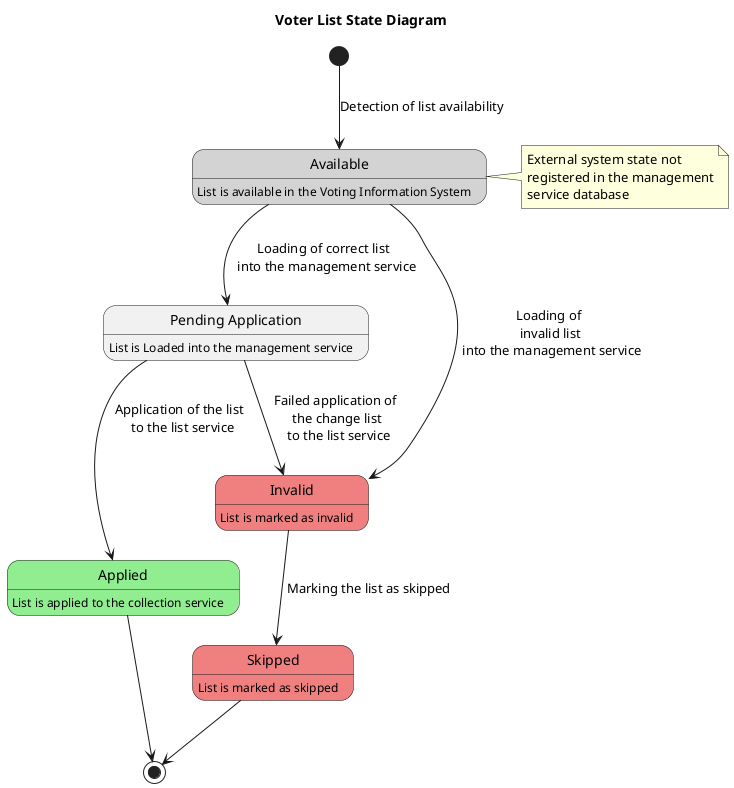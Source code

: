 @startuml
title Voter List State Diagram

skinparam state {
  BackgroundColor<<NEW>> LightGray
  BackgroundColor<<OK>> LightGreen
  BackgroundColor<<Invalid>> LightCoral
}

state "Available" as AVAILABLE <<NEW>>
state "Pending Application" as PENDING
state "Applied" as APPLIED <<OK>>
state "Invalid" as INVALID <<Invalid>>
state "Skipped" as SKIPPED <<Invalid>>

note right of AVAILABLE
  External system state not
  registered in the management
  service database
end note

[*] --> AVAILABLE : Detection of list availability
AVAILABLE : List is available in the Voting Information System

AVAILABLE --> PENDING : Loading of correct list \n into the management service
PENDING : List is Loaded into the management service

AVAILABLE --> INVALID : Loading of \n invalid list \n into the management service
PENDING --> INVALID : Failed application of \n the change list \n to the list service
INVALID : List is marked as invalid

PENDING --> APPLIED : Application of the list \n to the list service
APPLIED : List is applied to the collection service

INVALID --> SKIPPED : Marking the list as skipped
SKIPPED : List is marked as skipped

SKIPPED --> [*]
APPLIED --> [*]

@enduml

